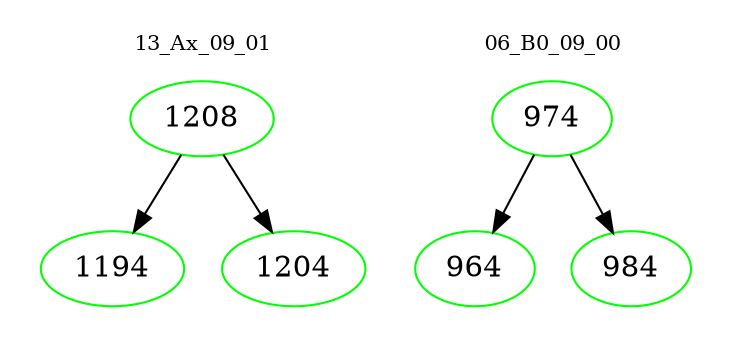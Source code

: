 digraph{
subgraph cluster_0 {
color = white
label = "13_Ax_09_01";
fontsize=10;
T0_1208 [label="1208", color="green"]
T0_1208 -> T0_1194 [color="black"]
T0_1194 [label="1194", color="green"]
T0_1208 -> T0_1204 [color="black"]
T0_1204 [label="1204", color="green"]
}
subgraph cluster_1 {
color = white
label = "06_B0_09_00";
fontsize=10;
T1_974 [label="974", color="green"]
T1_974 -> T1_964 [color="black"]
T1_964 [label="964", color="green"]
T1_974 -> T1_984 [color="black"]
T1_984 [label="984", color="green"]
}
}
